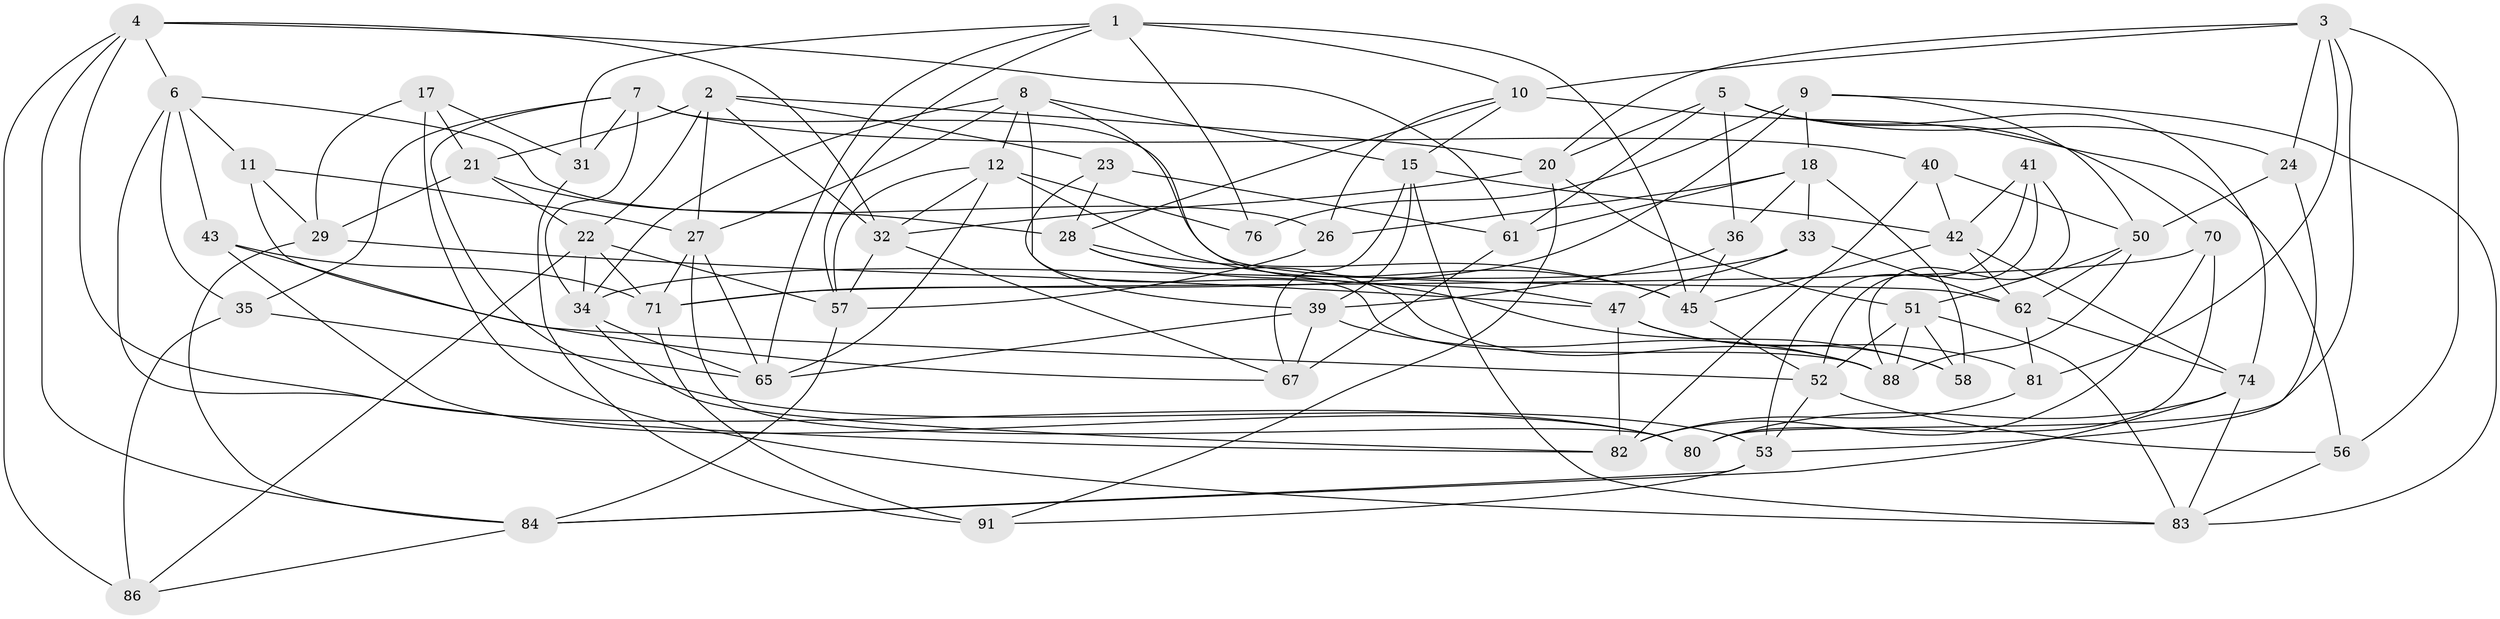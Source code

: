 // Generated by graph-tools (version 1.1) at 2025/24/03/03/25 07:24:23]
// undirected, 60 vertices, 158 edges
graph export_dot {
graph [start="1"]
  node [color=gray90,style=filled];
  1 [super="+77"];
  2 [super="+46"];
  3 [super="+96"];
  4 [super="+19"];
  5 [super="+16"];
  6 [super="+48"];
  7 [super="+13"];
  8 [super="+44"];
  9 [super="+73"];
  10 [super="+30"];
  11;
  12 [super="+14"];
  15 [super="+49"];
  17;
  18 [super="+72"];
  20 [super="+25"];
  21 [super="+93"];
  22 [super="+54"];
  23;
  24;
  26;
  27 [super="+37"];
  28 [super="+64"];
  29 [super="+38"];
  31;
  32 [super="+60"];
  33;
  34 [super="+101"];
  35;
  36;
  39 [super="+69"];
  40;
  41;
  42 [super="+90"];
  43;
  45 [super="+55"];
  47 [super="+79"];
  50 [super="+59"];
  51 [super="+99"];
  52 [super="+75"];
  53 [super="+63"];
  56;
  57 [super="+68"];
  58;
  61 [super="+66"];
  62 [super="+98"];
  65 [super="+85"];
  67 [super="+87"];
  70;
  71 [super="+95"];
  74 [super="+78"];
  76;
  80 [super="+97"];
  81;
  82 [super="+100"];
  83 [super="+92"];
  84 [super="+94"];
  86;
  88 [super="+89"];
  91;
  1 -- 10;
  1 -- 57;
  1 -- 76;
  1 -- 45;
  1 -- 31;
  1 -- 65;
  2 -- 23;
  2 -- 20;
  2 -- 21;
  2 -- 22;
  2 -- 32;
  2 -- 27;
  3 -- 81;
  3 -- 24;
  3 -- 56;
  3 -- 10;
  3 -- 80;
  3 -- 20;
  4 -- 32;
  4 -- 80;
  4 -- 61;
  4 -- 86;
  4 -- 84;
  4 -- 6;
  5 -- 36;
  5 -- 24;
  5 -- 61;
  5 -- 74;
  5 -- 20;
  5 -- 70;
  6 -- 35;
  6 -- 26;
  6 -- 82;
  6 -- 11;
  6 -- 43;
  7 -- 34;
  7 -- 53;
  7 -- 35;
  7 -- 40;
  7 -- 31;
  7 -- 62;
  8 -- 34;
  8 -- 15;
  8 -- 88;
  8 -- 27;
  8 -- 12;
  8 -- 47;
  9 -- 18;
  9 -- 50;
  9 -- 76 [weight=2];
  9 -- 71;
  9 -- 83;
  10 -- 28;
  10 -- 26;
  10 -- 56;
  10 -- 15;
  11 -- 29;
  11 -- 27;
  11 -- 67;
  12 -- 65;
  12 -- 76;
  12 -- 57;
  12 -- 32;
  12 -- 45;
  15 -- 67;
  15 -- 42;
  15 -- 83;
  15 -- 39;
  17 -- 83;
  17 -- 29;
  17 -- 21;
  17 -- 31;
  18 -- 33;
  18 -- 36;
  18 -- 26;
  18 -- 58;
  18 -- 61;
  20 -- 32;
  20 -- 51;
  20 -- 91;
  21 -- 29 [weight=2];
  21 -- 28;
  21 -- 22;
  22 -- 34;
  22 -- 86;
  22 -- 57;
  22 -- 71;
  23 -- 39;
  23 -- 28;
  23 -- 61;
  24 -- 53;
  24 -- 50;
  26 -- 57;
  27 -- 71;
  27 -- 80;
  27 -- 65;
  28 -- 88;
  28 -- 58;
  28 -- 45;
  29 -- 47;
  29 -- 84;
  31 -- 91;
  32 -- 57;
  32 -- 67;
  33 -- 47;
  33 -- 34;
  33 -- 62;
  34 -- 65;
  34 -- 82;
  35 -- 86;
  35 -- 65;
  36 -- 39;
  36 -- 45;
  39 -- 65;
  39 -- 88;
  39 -- 67;
  40 -- 50;
  40 -- 42;
  40 -- 82;
  41 -- 88;
  41 -- 42;
  41 -- 52;
  41 -- 53;
  42 -- 45;
  42 -- 74;
  42 -- 62;
  43 -- 52;
  43 -- 80;
  43 -- 71;
  45 -- 52;
  47 -- 58;
  47 -- 81;
  47 -- 82;
  50 -- 88;
  50 -- 51;
  50 -- 62;
  51 -- 58;
  51 -- 83;
  51 -- 52;
  51 -- 88;
  52 -- 53;
  52 -- 56;
  53 -- 91;
  53 -- 84;
  56 -- 83;
  57 -- 84;
  61 -- 67 [weight=2];
  62 -- 74;
  62 -- 81;
  70 -- 71;
  70 -- 82;
  70 -- 80;
  71 -- 91;
  74 -- 80;
  74 -- 84;
  74 -- 83;
  81 -- 82;
  84 -- 86;
}
